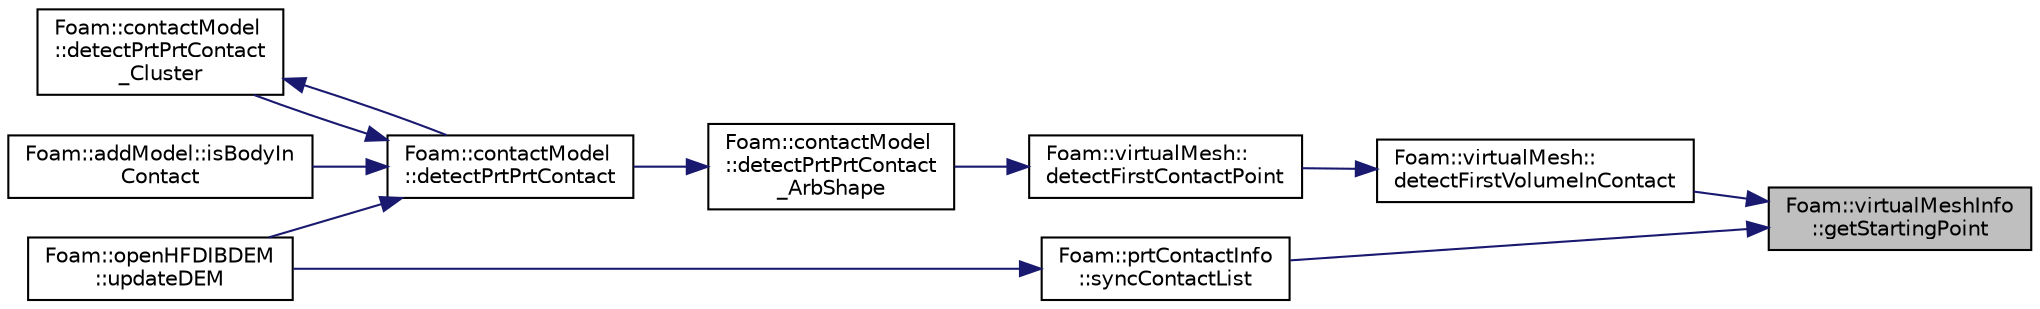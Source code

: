 digraph "Foam::virtualMeshInfo::getStartingPoint"
{
 // LATEX_PDF_SIZE
  edge [fontname="Helvetica",fontsize="10",labelfontname="Helvetica",labelfontsize="10"];
  node [fontname="Helvetica",fontsize="10",shape=record];
  rankdir="RL";
  Node1 [label="Foam::virtualMeshInfo\l::getStartingPoint",height=0.2,width=0.4,color="black", fillcolor="grey75", style="filled", fontcolor="black",tooltip=" "];
  Node1 -> Node2 [dir="back",color="midnightblue",fontsize="10",style="solid",fontname="Helvetica"];
  Node2 [label="Foam::virtualMesh::\ldetectFirstVolumeInContact",height=0.2,width=0.4,color="black", fillcolor="white", style="filled",URL="$classFoam_1_1virtualMesh.html#a0f7f62ab08aea15f43f265fa5a9d60ba",tooltip=" "];
  Node2 -> Node3 [dir="back",color="midnightblue",fontsize="10",style="solid",fontname="Helvetica"];
  Node3 [label="Foam::virtualMesh::\ldetectFirstContactPoint",height=0.2,width=0.4,color="black", fillcolor="white", style="filled",URL="$classFoam_1_1virtualMesh.html#a35d72f2ddbd1122442d97c7a14418bfa",tooltip=" "];
  Node3 -> Node4 [dir="back",color="midnightblue",fontsize="10",style="solid",fontname="Helvetica"];
  Node4 [label="Foam::contactModel\l::detectPrtPrtContact\l_ArbShape",height=0.2,width=0.4,color="black", fillcolor="white", style="filled",URL="$namespaceFoam_1_1contactModel.html#a2791cb63e8895a129cb1ea93513c40a0",tooltip=" "];
  Node4 -> Node5 [dir="back",color="midnightblue",fontsize="10",style="solid",fontname="Helvetica"];
  Node5 [label="Foam::contactModel\l::detectPrtPrtContact",height=0.2,width=0.4,color="black", fillcolor="white", style="filled",URL="$namespaceFoam_1_1contactModel.html#a103f91b983569f957d227c81e2c9ee7c",tooltip=" "];
  Node5 -> Node6 [dir="back",color="midnightblue",fontsize="10",style="solid",fontname="Helvetica"];
  Node6 [label="Foam::contactModel\l::detectPrtPrtContact\l_Cluster",height=0.2,width=0.4,color="black", fillcolor="white", style="filled",URL="$namespaceFoam_1_1contactModel.html#a1b2131d5fb9f9d35447aea6599e8903d",tooltip=" "];
  Node6 -> Node5 [dir="back",color="midnightblue",fontsize="10",style="solid",fontname="Helvetica"];
  Node5 -> Node7 [dir="back",color="midnightblue",fontsize="10",style="solid",fontname="Helvetica"];
  Node7 [label="Foam::addModel::isBodyIn\lContact",height=0.2,width=0.4,color="black", fillcolor="white", style="filled",URL="$classFoam_1_1addModel.html#a6ebc08e73279bee94a8e7a317c2d57be",tooltip=" "];
  Node5 -> Node8 [dir="back",color="midnightblue",fontsize="10",style="solid",fontname="Helvetica"];
  Node8 [label="Foam::openHFDIBDEM\l::updateDEM",height=0.2,width=0.4,color="black", fillcolor="white", style="filled",URL="$classFoam_1_1openHFDIBDEM.html#a631520a4cab61268624eada0bb3497f0",tooltip=" "];
  Node1 -> Node9 [dir="back",color="midnightblue",fontsize="10",style="solid",fontname="Helvetica"];
  Node9 [label="Foam::prtContactInfo\l::syncContactList",height=0.2,width=0.4,color="black", fillcolor="white", style="filled",URL="$classFoam_1_1prtContactInfo.html#abc6e207fd731507a105832c743dd9cc2",tooltip=" "];
  Node9 -> Node8 [dir="back",color="midnightblue",fontsize="10",style="solid",fontname="Helvetica"];
}

